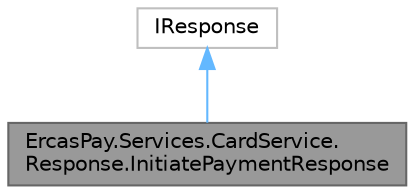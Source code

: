 digraph "ErcasPay.Services.CardService.Response.InitiatePaymentResponse"
{
 // LATEX_PDF_SIZE
  bgcolor="transparent";
  edge [fontname=Helvetica,fontsize=10,labelfontname=Helvetica,labelfontsize=10];
  node [fontname=Helvetica,fontsize=10,shape=box,height=0.2,width=0.4];
  Node1 [id="Node000001",label="ErcasPay.Services.CardService.\lResponse.InitiatePaymentResponse",height=0.2,width=0.4,color="gray40", fillcolor="grey60", style="filled", fontcolor="black",tooltip="Card payment initiation API response."];
  Node2 -> Node1 [id="edge1_Node000001_Node000002",dir="back",color="steelblue1",style="solid",tooltip=" "];
  Node2 [id="Node000002",label="IResponse",height=0.2,width=0.4,color="grey75", fillcolor="white", style="filled",URL="$interfaceErcasPay_1_1Base_1_1Response_1_1IResponse.html",tooltip=" "];
}
